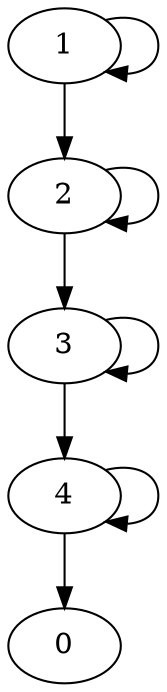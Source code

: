 digraph {
    1;
    4;
    0;
    3;
    2;
    2 -> 2;
    1 -> 1;
    1 -> 2;
    3 -> 3;
    4 -> 0;
    4 -> 4;
    2 -> 3;
    3 -> 4;
}
